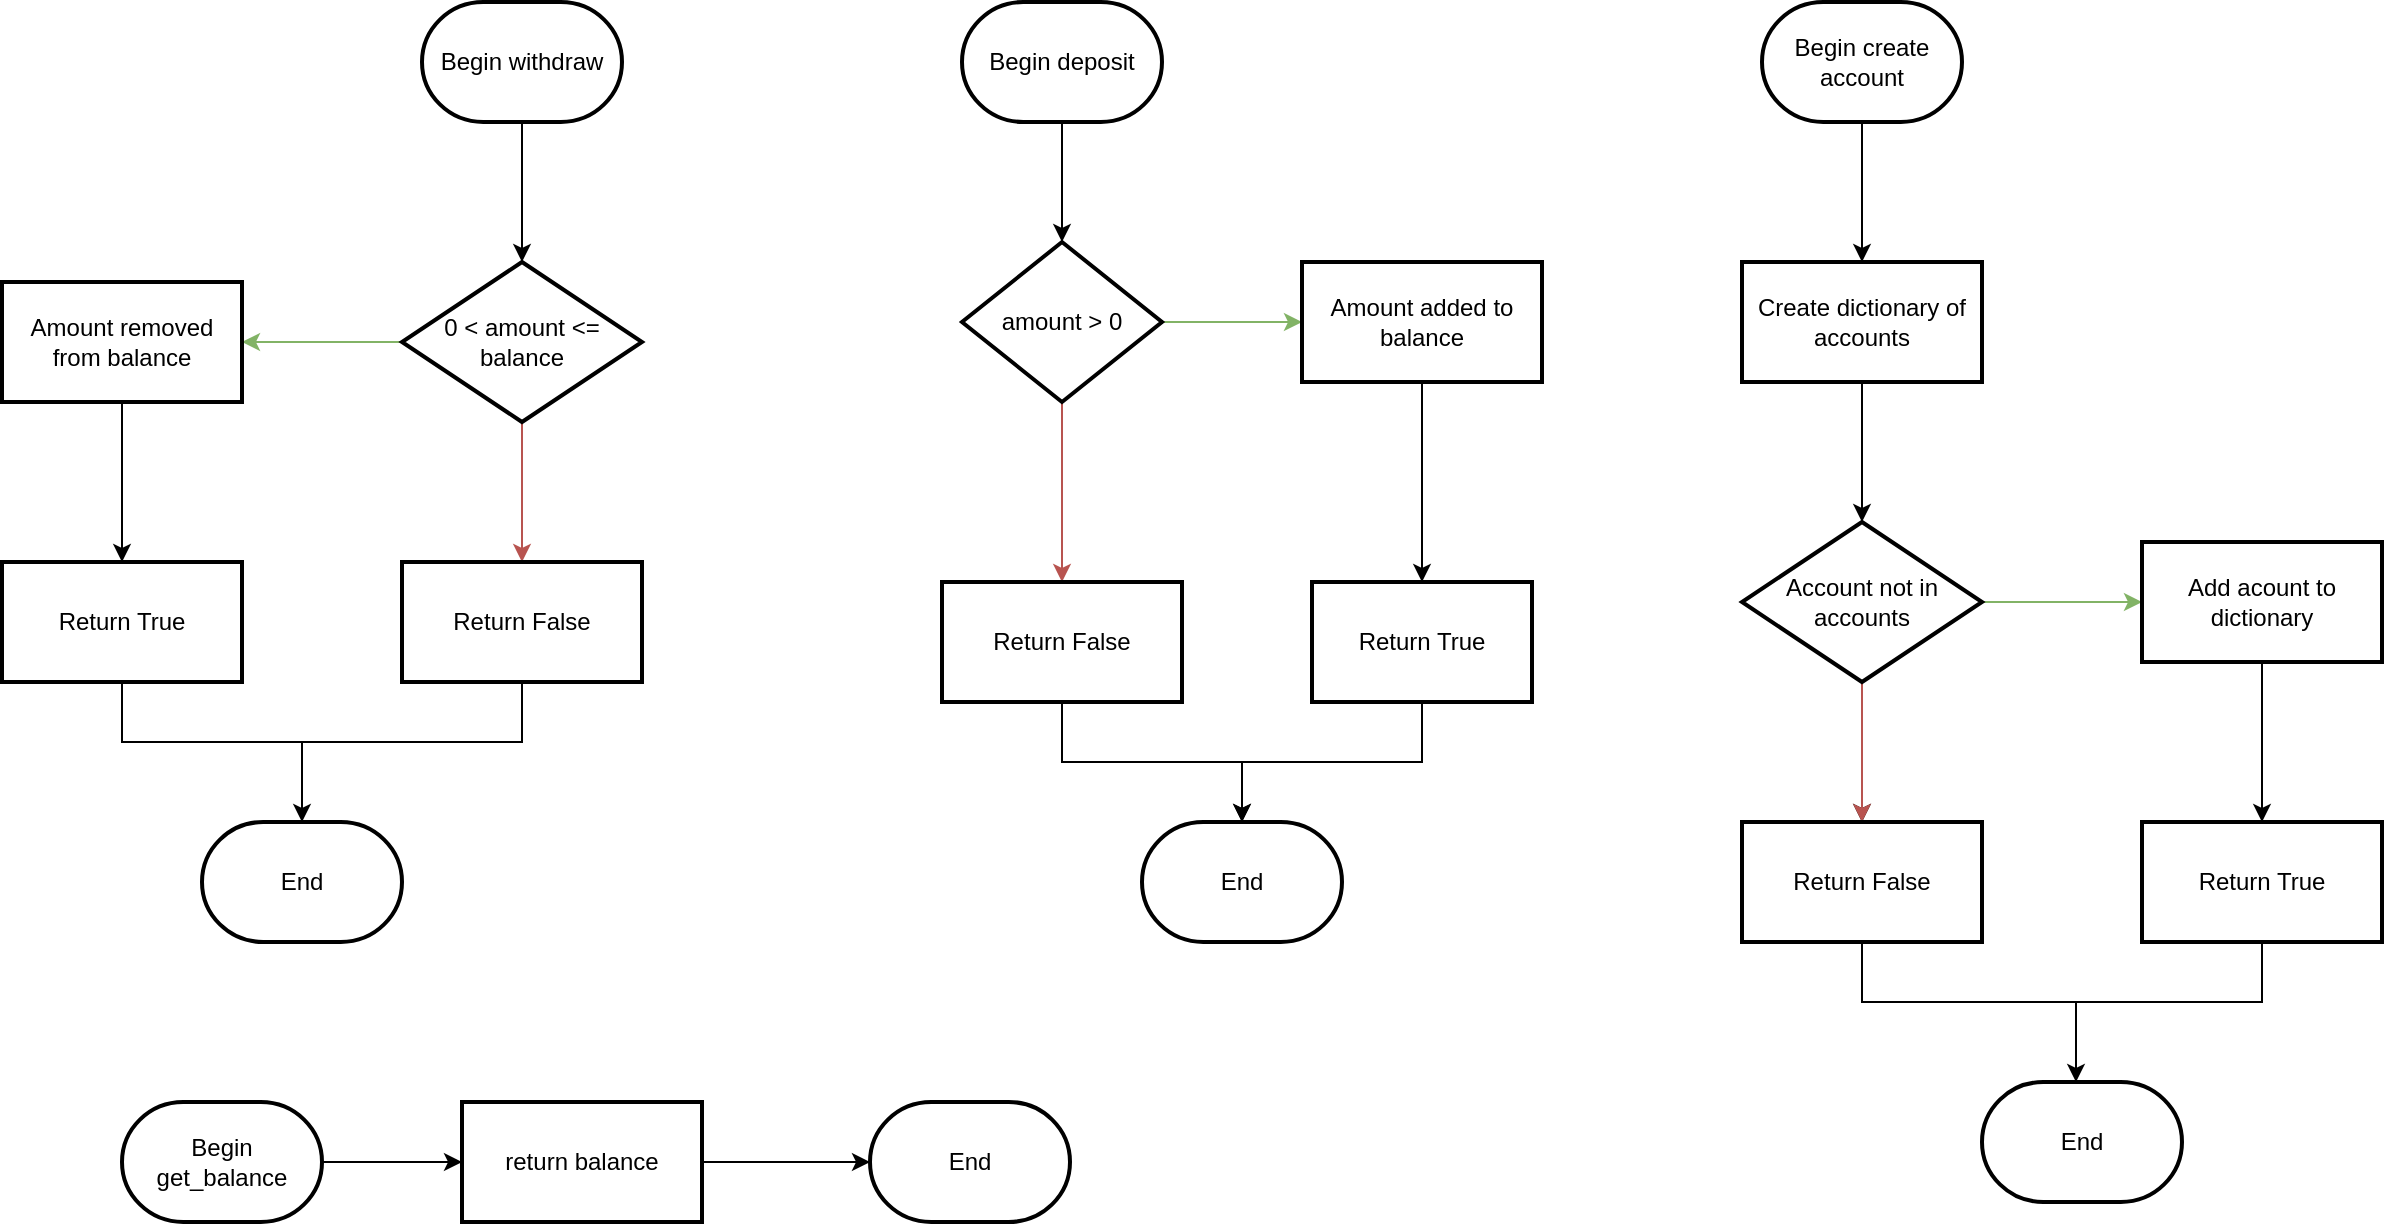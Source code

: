 <mxfile version="24.5.4" type="github">
  <diagram name="Page-1" id="Quu7N1oISrX3qj9VP7q0">
    <mxGraphModel dx="2020" dy="758" grid="1" gridSize="10" guides="1" tooltips="1" connect="1" arrows="1" fold="1" page="1" pageScale="1" pageWidth="827" pageHeight="1169" math="0" shadow="0">
      <root>
        <mxCell id="0" />
        <mxCell id="1" parent="0" />
        <mxCell id="RY6-DceyBqMNbI-AM7DW-3" value="" style="edgeStyle=orthogonalEdgeStyle;rounded=0;orthogonalLoop=1;jettySize=auto;html=1;" edge="1" parent="1" source="RY6-DceyBqMNbI-AM7DW-1" target="RY6-DceyBqMNbI-AM7DW-2">
          <mxGeometry relative="1" as="geometry" />
        </mxCell>
        <mxCell id="RY6-DceyBqMNbI-AM7DW-1" value="Begin deposit" style="strokeWidth=2;html=1;shape=mxgraph.flowchart.terminator;whiteSpace=wrap;" vertex="1" parent="1">
          <mxGeometry x="360" y="290" width="100" height="60" as="geometry" />
        </mxCell>
        <mxCell id="RY6-DceyBqMNbI-AM7DW-8" value="" style="edgeStyle=orthogonalEdgeStyle;rounded=0;orthogonalLoop=1;jettySize=auto;html=1;fillColor=#f8cecc;strokeColor=#b85450;" edge="1" parent="1" source="RY6-DceyBqMNbI-AM7DW-2" target="RY6-DceyBqMNbI-AM7DW-7">
          <mxGeometry relative="1" as="geometry" />
        </mxCell>
        <mxCell id="RY6-DceyBqMNbI-AM7DW-11" value="" style="edgeStyle=orthogonalEdgeStyle;rounded=0;orthogonalLoop=1;jettySize=auto;html=1;fillColor=#d5e8d4;strokeColor=#82b366;" edge="1" parent="1" source="RY6-DceyBqMNbI-AM7DW-2" target="RY6-DceyBqMNbI-AM7DW-10">
          <mxGeometry relative="1" as="geometry" />
        </mxCell>
        <mxCell id="RY6-DceyBqMNbI-AM7DW-2" value="amount &amp;gt; 0" style="rhombus;whiteSpace=wrap;html=1;strokeWidth=2;" vertex="1" parent="1">
          <mxGeometry x="360" y="410" width="100" height="80" as="geometry" />
        </mxCell>
        <mxCell id="RY6-DceyBqMNbI-AM7DW-16" style="edgeStyle=orthogonalEdgeStyle;rounded=0;orthogonalLoop=1;jettySize=auto;html=1;exitX=0.5;exitY=1;exitDx=0;exitDy=0;" edge="1" parent="1" source="RY6-DceyBqMNbI-AM7DW-7" target="RY6-DceyBqMNbI-AM7DW-15">
          <mxGeometry relative="1" as="geometry" />
        </mxCell>
        <mxCell id="RY6-DceyBqMNbI-AM7DW-7" value="Return False" style="whiteSpace=wrap;html=1;strokeWidth=2;" vertex="1" parent="1">
          <mxGeometry x="350" y="580" width="120" height="60" as="geometry" />
        </mxCell>
        <mxCell id="RY6-DceyBqMNbI-AM7DW-14" value="" style="edgeStyle=orthogonalEdgeStyle;rounded=0;orthogonalLoop=1;jettySize=auto;html=1;" edge="1" parent="1" source="RY6-DceyBqMNbI-AM7DW-10" target="RY6-DceyBqMNbI-AM7DW-13">
          <mxGeometry relative="1" as="geometry" />
        </mxCell>
        <mxCell id="RY6-DceyBqMNbI-AM7DW-10" value="Amount added to balance" style="whiteSpace=wrap;html=1;strokeWidth=2;" vertex="1" parent="1">
          <mxGeometry x="530" y="420" width="120" height="60" as="geometry" />
        </mxCell>
        <mxCell id="RY6-DceyBqMNbI-AM7DW-17" style="edgeStyle=orthogonalEdgeStyle;rounded=0;orthogonalLoop=1;jettySize=auto;html=1;exitX=0.5;exitY=1;exitDx=0;exitDy=0;entryX=0.5;entryY=0;entryDx=0;entryDy=0;entryPerimeter=0;" edge="1" parent="1" source="RY6-DceyBqMNbI-AM7DW-13" target="RY6-DceyBqMNbI-AM7DW-15">
          <mxGeometry relative="1" as="geometry">
            <mxPoint x="510" y="700" as="targetPoint" />
            <Array as="points">
              <mxPoint x="590" y="670" />
              <mxPoint x="500" y="670" />
            </Array>
          </mxGeometry>
        </mxCell>
        <mxCell id="RY6-DceyBqMNbI-AM7DW-13" value="Return True" style="whiteSpace=wrap;html=1;strokeWidth=2;" vertex="1" parent="1">
          <mxGeometry x="535" y="580" width="110" height="60" as="geometry" />
        </mxCell>
        <mxCell id="RY6-DceyBqMNbI-AM7DW-15" value="End" style="strokeWidth=2;html=1;shape=mxgraph.flowchart.terminator;whiteSpace=wrap;" vertex="1" parent="1">
          <mxGeometry x="450" y="700" width="100" height="60" as="geometry" />
        </mxCell>
        <mxCell id="RY6-DceyBqMNbI-AM7DW-20" value="" style="edgeStyle=orthogonalEdgeStyle;rounded=0;orthogonalLoop=1;jettySize=auto;html=1;" edge="1" parent="1" source="RY6-DceyBqMNbI-AM7DW-18" target="RY6-DceyBqMNbI-AM7DW-19">
          <mxGeometry relative="1" as="geometry" />
        </mxCell>
        <mxCell id="RY6-DceyBqMNbI-AM7DW-18" value="Begin withdraw" style="strokeWidth=2;html=1;shape=mxgraph.flowchart.terminator;whiteSpace=wrap;" vertex="1" parent="1">
          <mxGeometry x="90" y="290" width="100" height="60" as="geometry" />
        </mxCell>
        <mxCell id="RY6-DceyBqMNbI-AM7DW-23" value="" style="edgeStyle=orthogonalEdgeStyle;rounded=0;orthogonalLoop=1;jettySize=auto;html=1;fillColor=#d5e8d4;strokeColor=#82b366;" edge="1" parent="1" source="RY6-DceyBqMNbI-AM7DW-19" target="RY6-DceyBqMNbI-AM7DW-22">
          <mxGeometry relative="1" as="geometry" />
        </mxCell>
        <mxCell id="RY6-DceyBqMNbI-AM7DW-27" value="" style="edgeStyle=orthogonalEdgeStyle;rounded=0;orthogonalLoop=1;jettySize=auto;html=1;fillColor=#f8cecc;strokeColor=#b85450;" edge="1" parent="1" source="RY6-DceyBqMNbI-AM7DW-19" target="RY6-DceyBqMNbI-AM7DW-26">
          <mxGeometry relative="1" as="geometry" />
        </mxCell>
        <mxCell id="RY6-DceyBqMNbI-AM7DW-19" value="0 &amp;lt; amount &amp;lt;= balance" style="rhombus;whiteSpace=wrap;html=1;strokeWidth=2;" vertex="1" parent="1">
          <mxGeometry x="80" y="420" width="120" height="80" as="geometry" />
        </mxCell>
        <mxCell id="RY6-DceyBqMNbI-AM7DW-25" value="" style="edgeStyle=orthogonalEdgeStyle;rounded=0;orthogonalLoop=1;jettySize=auto;html=1;" edge="1" parent="1" source="RY6-DceyBqMNbI-AM7DW-22" target="RY6-DceyBqMNbI-AM7DW-24">
          <mxGeometry relative="1" as="geometry" />
        </mxCell>
        <mxCell id="RY6-DceyBqMNbI-AM7DW-22" value="Amount removed from balance" style="whiteSpace=wrap;html=1;strokeWidth=2;" vertex="1" parent="1">
          <mxGeometry x="-120" y="430" width="120" height="60" as="geometry" />
        </mxCell>
        <mxCell id="RY6-DceyBqMNbI-AM7DW-24" value="Return True" style="whiteSpace=wrap;html=1;strokeWidth=2;" vertex="1" parent="1">
          <mxGeometry x="-120" y="570" width="120" height="60" as="geometry" />
        </mxCell>
        <mxCell id="RY6-DceyBqMNbI-AM7DW-26" value="Return False" style="whiteSpace=wrap;html=1;strokeWidth=2;" vertex="1" parent="1">
          <mxGeometry x="80" y="570" width="120" height="60" as="geometry" />
        </mxCell>
        <mxCell id="RY6-DceyBqMNbI-AM7DW-28" style="edgeStyle=orthogonalEdgeStyle;rounded=0;orthogonalLoop=1;jettySize=auto;html=1;exitX=0.5;exitY=1;exitDx=0;exitDy=0;entryX=0.5;entryY=0;entryDx=0;entryDy=0;entryPerimeter=0;" edge="1" parent="1" target="RY6-DceyBqMNbI-AM7DW-30">
          <mxGeometry relative="1" as="geometry">
            <mxPoint x="-40" y="630" as="sourcePoint" />
            <Array as="points">
              <mxPoint x="-60" y="630" />
              <mxPoint x="-60" y="660" />
              <mxPoint x="30" y="660" />
              <mxPoint x="30" y="750" />
            </Array>
          </mxGeometry>
        </mxCell>
        <mxCell id="RY6-DceyBqMNbI-AM7DW-29" style="edgeStyle=orthogonalEdgeStyle;rounded=0;orthogonalLoop=1;jettySize=auto;html=1;exitX=0.5;exitY=1;exitDx=0;exitDy=0;entryX=0.5;entryY=0;entryDx=0;entryDy=0;entryPerimeter=0;" edge="1" parent="1" target="RY6-DceyBqMNbI-AM7DW-30">
          <mxGeometry relative="1" as="geometry">
            <mxPoint x="60" y="690" as="targetPoint" />
            <mxPoint x="140" y="630" as="sourcePoint" />
            <Array as="points">
              <mxPoint x="140" y="660" />
              <mxPoint x="30" y="660" />
            </Array>
          </mxGeometry>
        </mxCell>
        <mxCell id="RY6-DceyBqMNbI-AM7DW-30" value="End" style="strokeWidth=2;html=1;shape=mxgraph.flowchart.terminator;whiteSpace=wrap;" vertex="1" parent="1">
          <mxGeometry x="-20" y="700" width="100" height="60" as="geometry" />
        </mxCell>
        <mxCell id="RY6-DceyBqMNbI-AM7DW-33" value="" style="edgeStyle=orthogonalEdgeStyle;rounded=0;orthogonalLoop=1;jettySize=auto;html=1;" edge="1" parent="1" source="RY6-DceyBqMNbI-AM7DW-31" target="RY6-DceyBqMNbI-AM7DW-32">
          <mxGeometry relative="1" as="geometry" />
        </mxCell>
        <mxCell id="RY6-DceyBqMNbI-AM7DW-31" value="Begin get_balance" style="strokeWidth=2;html=1;shape=mxgraph.flowchart.terminator;whiteSpace=wrap;" vertex="1" parent="1">
          <mxGeometry x="-60" y="840" width="100" height="60" as="geometry" />
        </mxCell>
        <mxCell id="RY6-DceyBqMNbI-AM7DW-32" value="return balance" style="whiteSpace=wrap;html=1;strokeWidth=2;" vertex="1" parent="1">
          <mxGeometry x="110" y="840" width="120" height="60" as="geometry" />
        </mxCell>
        <mxCell id="RY6-DceyBqMNbI-AM7DW-34" value="End" style="strokeWidth=2;html=1;shape=mxgraph.flowchart.terminator;whiteSpace=wrap;" vertex="1" parent="1">
          <mxGeometry x="314" y="840" width="100" height="60" as="geometry" />
        </mxCell>
        <mxCell id="RY6-DceyBqMNbI-AM7DW-35" style="edgeStyle=orthogonalEdgeStyle;rounded=0;orthogonalLoop=1;jettySize=auto;html=1;entryX=0;entryY=0.5;entryDx=0;entryDy=0;entryPerimeter=0;" edge="1" parent="1" source="RY6-DceyBqMNbI-AM7DW-32" target="RY6-DceyBqMNbI-AM7DW-34">
          <mxGeometry relative="1" as="geometry" />
        </mxCell>
        <mxCell id="RY6-DceyBqMNbI-AM7DW-38" value="" style="edgeStyle=orthogonalEdgeStyle;rounded=0;orthogonalLoop=1;jettySize=auto;html=1;" edge="1" parent="1" source="RY6-DceyBqMNbI-AM7DW-36" target="RY6-DceyBqMNbI-AM7DW-37">
          <mxGeometry relative="1" as="geometry" />
        </mxCell>
        <mxCell id="RY6-DceyBqMNbI-AM7DW-36" value="Begin create account" style="strokeWidth=2;html=1;shape=mxgraph.flowchart.terminator;whiteSpace=wrap;" vertex="1" parent="1">
          <mxGeometry x="760" y="290" width="100" height="60" as="geometry" />
        </mxCell>
        <mxCell id="RY6-DceyBqMNbI-AM7DW-40" value="" style="edgeStyle=orthogonalEdgeStyle;rounded=0;orthogonalLoop=1;jettySize=auto;html=1;" edge="1" parent="1" source="RY6-DceyBqMNbI-AM7DW-37" target="RY6-DceyBqMNbI-AM7DW-39">
          <mxGeometry relative="1" as="geometry" />
        </mxCell>
        <mxCell id="RY6-DceyBqMNbI-AM7DW-37" value="Create dictionary of accounts" style="whiteSpace=wrap;html=1;strokeWidth=2;" vertex="1" parent="1">
          <mxGeometry x="750" y="420" width="120" height="60" as="geometry" />
        </mxCell>
        <mxCell id="RY6-DceyBqMNbI-AM7DW-42" value="" style="edgeStyle=orthogonalEdgeStyle;rounded=0;orthogonalLoop=1;jettySize=auto;html=1;fillColor=#d5e8d4;strokeColor=#82b366;" edge="1" parent="1" source="RY6-DceyBqMNbI-AM7DW-39" target="RY6-DceyBqMNbI-AM7DW-41">
          <mxGeometry relative="1" as="geometry" />
        </mxCell>
        <mxCell id="RY6-DceyBqMNbI-AM7DW-48" value="" style="edgeStyle=orthogonalEdgeStyle;rounded=0;orthogonalLoop=1;jettySize=auto;html=1;" edge="1" parent="1" source="RY6-DceyBqMNbI-AM7DW-39" target="RY6-DceyBqMNbI-AM7DW-47">
          <mxGeometry relative="1" as="geometry" />
        </mxCell>
        <mxCell id="RY6-DceyBqMNbI-AM7DW-52" value="" style="edgeStyle=orthogonalEdgeStyle;rounded=0;orthogonalLoop=1;jettySize=auto;html=1;fillColor=#f8cecc;strokeColor=#b85450;" edge="1" parent="1" source="RY6-DceyBqMNbI-AM7DW-39" target="RY6-DceyBqMNbI-AM7DW-47">
          <mxGeometry relative="1" as="geometry" />
        </mxCell>
        <mxCell id="RY6-DceyBqMNbI-AM7DW-39" value="Account not in accounts" style="rhombus;whiteSpace=wrap;html=1;strokeWidth=2;" vertex="1" parent="1">
          <mxGeometry x="750" y="550" width="120" height="80" as="geometry" />
        </mxCell>
        <mxCell id="RY6-DceyBqMNbI-AM7DW-44" value="" style="edgeStyle=orthogonalEdgeStyle;rounded=0;orthogonalLoop=1;jettySize=auto;html=1;" edge="1" parent="1" source="RY6-DceyBqMNbI-AM7DW-41" target="RY6-DceyBqMNbI-AM7DW-43">
          <mxGeometry relative="1" as="geometry" />
        </mxCell>
        <mxCell id="RY6-DceyBqMNbI-AM7DW-41" value="Add acount to dictionary" style="whiteSpace=wrap;html=1;strokeWidth=2;" vertex="1" parent="1">
          <mxGeometry x="950" y="560" width="120" height="60" as="geometry" />
        </mxCell>
        <mxCell id="RY6-DceyBqMNbI-AM7DW-43" value="Return True" style="whiteSpace=wrap;html=1;strokeWidth=2;" vertex="1" parent="1">
          <mxGeometry x="950" y="700" width="120" height="60" as="geometry" />
        </mxCell>
        <mxCell id="RY6-DceyBqMNbI-AM7DW-47" value="Return False" style="whiteSpace=wrap;html=1;strokeWidth=2;" vertex="1" parent="1">
          <mxGeometry x="750" y="700" width="120" height="60" as="geometry" />
        </mxCell>
        <mxCell id="RY6-DceyBqMNbI-AM7DW-49" style="edgeStyle=orthogonalEdgeStyle;rounded=0;orthogonalLoop=1;jettySize=auto;html=1;exitX=0.5;exitY=1;exitDx=0;exitDy=0;" edge="1" parent="1" target="RY6-DceyBqMNbI-AM7DW-51">
          <mxGeometry relative="1" as="geometry">
            <mxPoint x="827" y="760" as="sourcePoint" />
            <Array as="points">
              <mxPoint x="810" y="760" />
              <mxPoint x="810" y="790" />
              <mxPoint x="917" y="790" />
            </Array>
          </mxGeometry>
        </mxCell>
        <mxCell id="RY6-DceyBqMNbI-AM7DW-50" style="edgeStyle=orthogonalEdgeStyle;rounded=0;orthogonalLoop=1;jettySize=auto;html=1;exitX=0.5;exitY=1;exitDx=0;exitDy=0;entryX=0.453;entryY=0.005;entryDx=0;entryDy=0;entryPerimeter=0;" edge="1" parent="1" target="RY6-DceyBqMNbI-AM7DW-51">
          <mxGeometry relative="1" as="geometry">
            <mxPoint x="927" y="820" as="targetPoint" />
            <mxPoint x="1007" y="760" as="sourcePoint" />
            <Array as="points">
              <mxPoint x="1010" y="760" />
              <mxPoint x="1010" y="790" />
              <mxPoint x="917" y="790" />
              <mxPoint x="917" y="870" />
              <mxPoint x="915" y="870" />
            </Array>
          </mxGeometry>
        </mxCell>
        <mxCell id="RY6-DceyBqMNbI-AM7DW-51" value="End" style="strokeWidth=2;html=1;shape=mxgraph.flowchart.terminator;whiteSpace=wrap;" vertex="1" parent="1">
          <mxGeometry x="870" y="830" width="100" height="60" as="geometry" />
        </mxCell>
      </root>
    </mxGraphModel>
  </diagram>
</mxfile>

